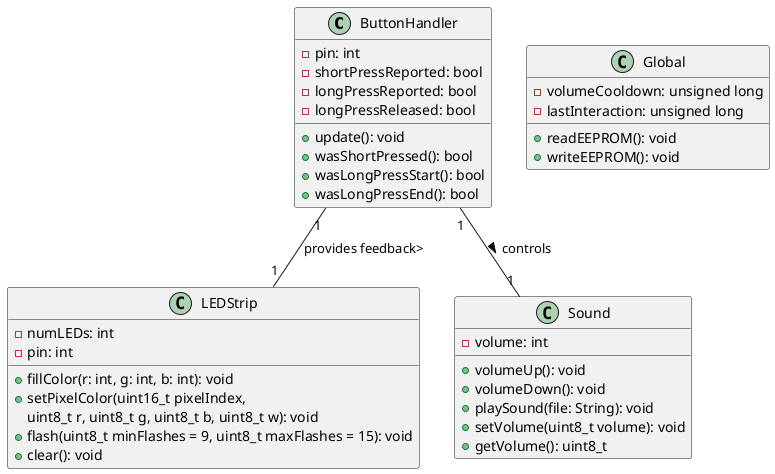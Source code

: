 @startuml
class ButtonHandler {
  - pin: int
  - shortPressReported: bool
  - longPressReported: bool
  - longPressReleased: bool
  + update(): void
  + wasShortPressed(): bool
  + wasLongPressStart(): bool
  + wasLongPressEnd(): bool
}

class LEDStrip {
  - numLEDs: int
  - pin: int
  + fillColor(r: int, g: int, b: int): void
  + setPixelColor(uint16_t pixelIndex, 
      uint8_t r, uint8_t g, uint8_t b, uint8_t w): void 
  + flash(uint8_t minFlashes = 9, uint8_t maxFlashes = 15): void 
  + clear(): void
}

class Sound {
  - volume: int
  + volumeUp(): void
  + volumeDown(): void
  + playSound(file: String): void
  + setVolume(uint8_t volume): void
  + getVolume(): uint8_t
}

class Global {
  - volumeCooldown: unsigned long
  - lastInteraction: unsigned long
  + readEEPROM(): void
  + writeEEPROM(): void
}

ButtonHandler "1" -- "1" LEDStrip : provides feedback>
ButtonHandler "1" -- "1" Sound : controls  >
@enduml
